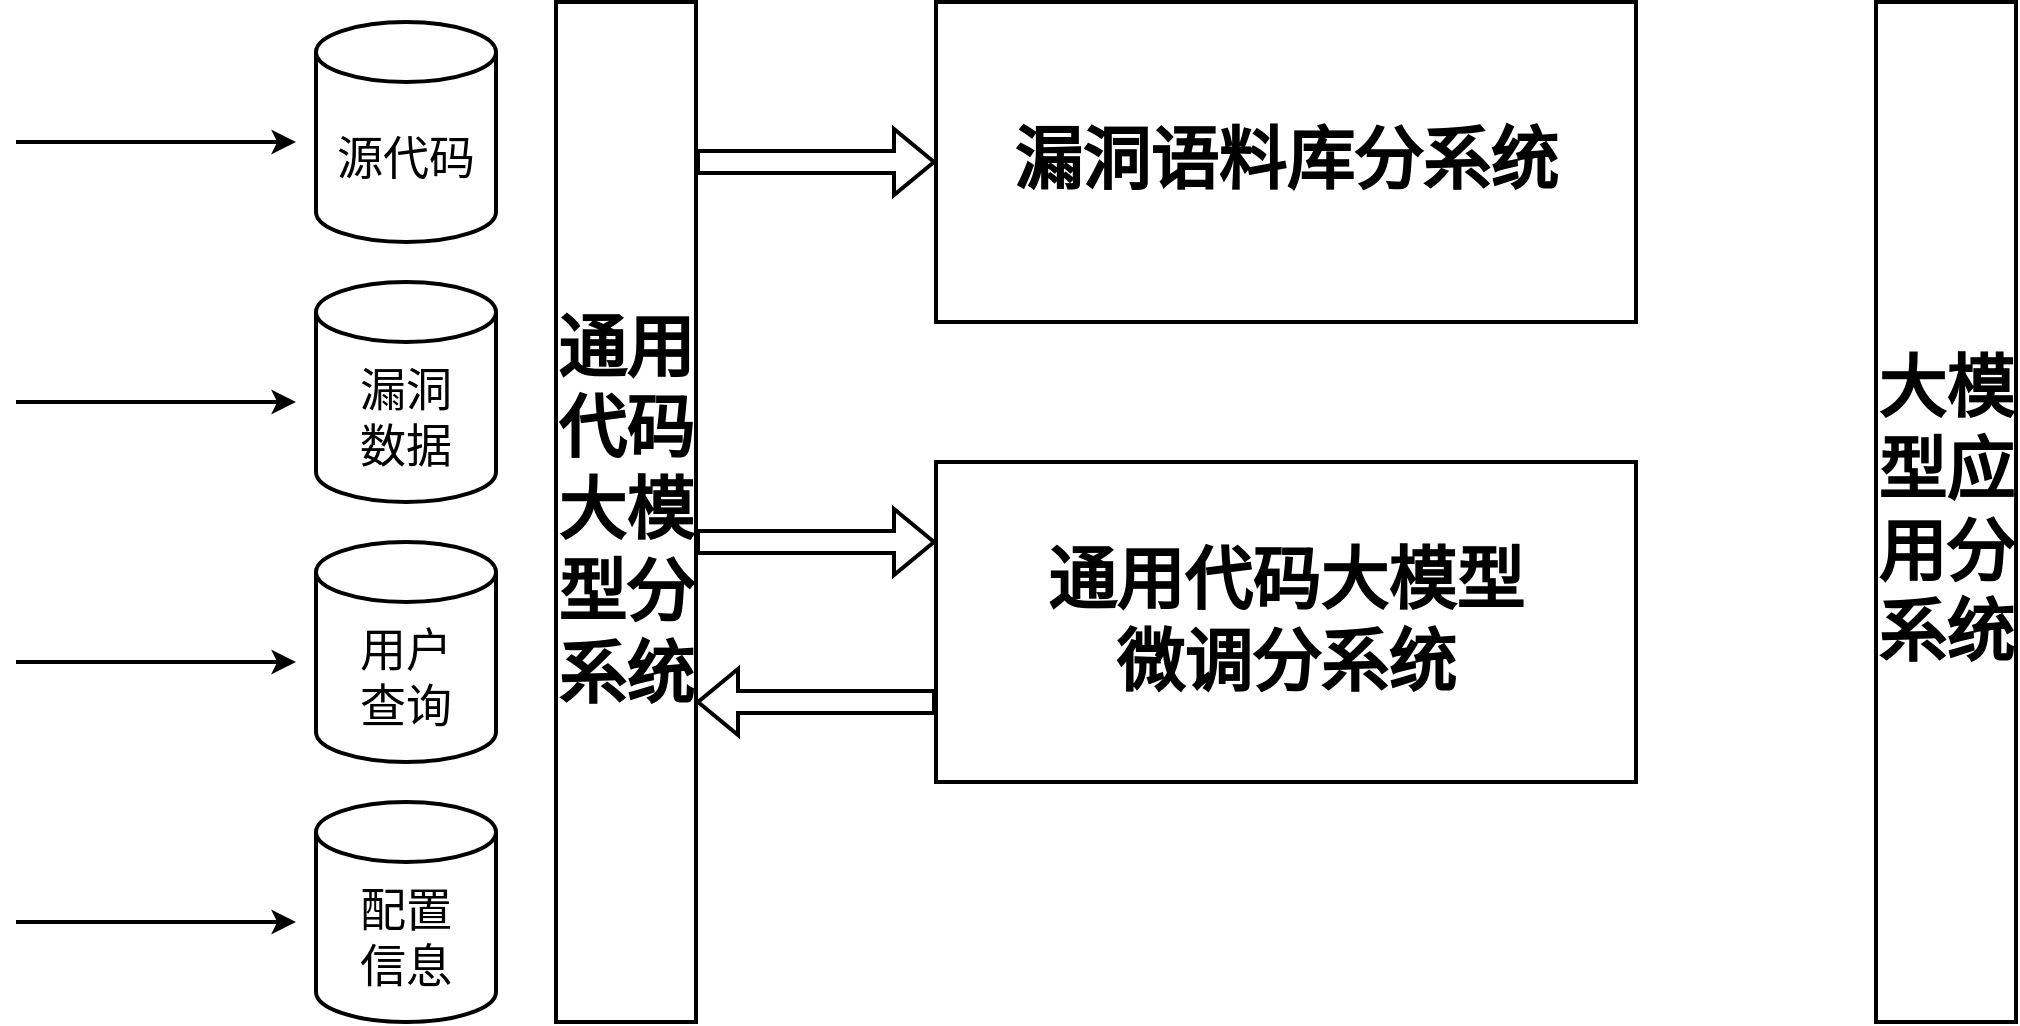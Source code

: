 <mxfile version="24.3.1" type="github">
  <diagram name="第 1 页" id="iUOvayJNFla-pqnQ5Y2Z">
    <mxGraphModel dx="1181" dy="850" grid="1" gridSize="10" guides="1" tooltips="1" connect="1" arrows="1" fold="1" page="1" pageScale="1" pageWidth="827" pageHeight="1169" math="0" shadow="0">
      <root>
        <mxCell id="0" />
        <mxCell id="1" parent="0" />
        <mxCell id="dkddPo8VYmYa-G63gDVe-1" value="源代码" style="shape=cylinder3;whiteSpace=wrap;html=1;boundedLbl=1;backgroundOutline=1;size=15;strokeWidth=2;fontFamily=宋体;fontSize=23;" vertex="1" parent="1">
          <mxGeometry x="200" y="100" width="90" height="110" as="geometry" />
        </mxCell>
        <mxCell id="dkddPo8VYmYa-G63gDVe-2" value="" style="endArrow=classic;html=1;rounded=0;strokeWidth=2;" edge="1" parent="1">
          <mxGeometry width="50" height="50" relative="1" as="geometry">
            <mxPoint x="50" y="160" as="sourcePoint" />
            <mxPoint x="190" y="160" as="targetPoint" />
          </mxGeometry>
        </mxCell>
        <mxCell id="dkddPo8VYmYa-G63gDVe-3" value="漏洞&lt;div&gt;数据&lt;/div&gt;" style="shape=cylinder3;whiteSpace=wrap;html=1;boundedLbl=1;backgroundOutline=1;size=15;strokeWidth=2;fontFamily=宋体;fontSize=23;" vertex="1" parent="1">
          <mxGeometry x="200" y="230" width="90" height="110" as="geometry" />
        </mxCell>
        <mxCell id="dkddPo8VYmYa-G63gDVe-4" value="" style="endArrow=classic;html=1;rounded=0;strokeWidth=2;" edge="1" parent="1">
          <mxGeometry width="50" height="50" relative="1" as="geometry">
            <mxPoint x="50" y="290" as="sourcePoint" />
            <mxPoint x="190" y="290" as="targetPoint" />
          </mxGeometry>
        </mxCell>
        <mxCell id="dkddPo8VYmYa-G63gDVe-5" value="用户&lt;div&gt;查询&lt;/div&gt;" style="shape=cylinder3;whiteSpace=wrap;html=1;boundedLbl=1;backgroundOutline=1;size=15;strokeWidth=2;fontFamily=宋体;fontSize=23;" vertex="1" parent="1">
          <mxGeometry x="200" y="360" width="90" height="110" as="geometry" />
        </mxCell>
        <mxCell id="dkddPo8VYmYa-G63gDVe-6" value="" style="endArrow=classic;html=1;rounded=0;strokeWidth=2;" edge="1" parent="1">
          <mxGeometry width="50" height="50" relative="1" as="geometry">
            <mxPoint x="50" y="420" as="sourcePoint" />
            <mxPoint x="190" y="420" as="targetPoint" />
          </mxGeometry>
        </mxCell>
        <mxCell id="dkddPo8VYmYa-G63gDVe-7" value="配置&lt;div&gt;信息&lt;/div&gt;" style="shape=cylinder3;whiteSpace=wrap;html=1;boundedLbl=1;backgroundOutline=1;size=15;strokeWidth=2;fontFamily=宋体;fontSize=23;" vertex="1" parent="1">
          <mxGeometry x="200" y="490" width="90" height="110" as="geometry" />
        </mxCell>
        <mxCell id="dkddPo8VYmYa-G63gDVe-8" value="" style="endArrow=classic;html=1;rounded=0;strokeWidth=2;" edge="1" parent="1">
          <mxGeometry width="50" height="50" relative="1" as="geometry">
            <mxPoint x="50" y="550" as="sourcePoint" />
            <mxPoint x="190" y="550" as="targetPoint" />
          </mxGeometry>
        </mxCell>
        <mxCell id="dkddPo8VYmYa-G63gDVe-10" value="通用代码大模型分系统" style="rounded=0;whiteSpace=wrap;html=1;strokeWidth=2;fillColor=none;fontSize=34;fontFamily=宋体;fontStyle=1" vertex="1" parent="1">
          <mxGeometry x="320" y="90" width="70" height="510" as="geometry" />
        </mxCell>
        <mxCell id="dkddPo8VYmYa-G63gDVe-11" value="大模型应用分系统" style="rounded=0;whiteSpace=wrap;html=1;strokeWidth=2;fillColor=none;fontSize=34;fontFamily=宋体;fontStyle=1" vertex="1" parent="1">
          <mxGeometry x="980" y="90" width="70" height="510" as="geometry" />
        </mxCell>
        <mxCell id="dkddPo8VYmYa-G63gDVe-12" value="漏洞语料库分系统" style="rounded=0;whiteSpace=wrap;html=1;strokeWidth=2;fillColor=none;fontSize=34;fontFamily=宋体;fontStyle=1" vertex="1" parent="1">
          <mxGeometry x="510" y="90" width="350" height="160" as="geometry" />
        </mxCell>
        <mxCell id="dkddPo8VYmYa-G63gDVe-13" value="通用代码大模型&lt;br&gt;微调分系统" style="rounded=0;whiteSpace=wrap;html=1;strokeWidth=2;fillColor=none;fontSize=34;fontFamily=宋体;fontStyle=1" vertex="1" parent="1">
          <mxGeometry x="510" y="320" width="350" height="160" as="geometry" />
        </mxCell>
        <mxCell id="dkddPo8VYmYa-G63gDVe-14" value="" style="shape=flexArrow;endArrow=classic;html=1;rounded=0;strokeWidth=2;" edge="1" parent="1" target="dkddPo8VYmYa-G63gDVe-12">
          <mxGeometry width="50" height="50" relative="1" as="geometry">
            <mxPoint x="390" y="170" as="sourcePoint" />
            <mxPoint x="440" y="120" as="targetPoint" />
          </mxGeometry>
        </mxCell>
        <mxCell id="dkddPo8VYmYa-G63gDVe-15" value="" style="shape=flexArrow;endArrow=classic;html=1;rounded=0;strokeWidth=2;" edge="1" parent="1">
          <mxGeometry width="50" height="50" relative="1" as="geometry">
            <mxPoint x="390" y="360" as="sourcePoint" />
            <mxPoint x="510" y="360" as="targetPoint" />
          </mxGeometry>
        </mxCell>
        <mxCell id="dkddPo8VYmYa-G63gDVe-16" value="" style="shape=flexArrow;endArrow=none;html=1;rounded=0;strokeWidth=2;endFill=0;startArrow=block;" edge="1" parent="1">
          <mxGeometry width="50" height="50" relative="1" as="geometry">
            <mxPoint x="390" y="440" as="sourcePoint" />
            <mxPoint x="510" y="440" as="targetPoint" />
          </mxGeometry>
        </mxCell>
      </root>
    </mxGraphModel>
  </diagram>
</mxfile>
